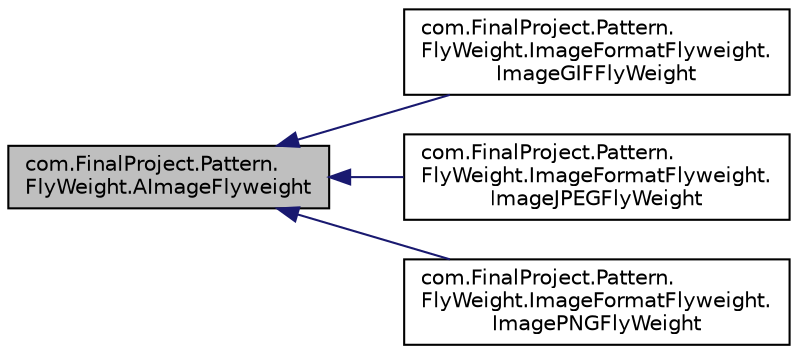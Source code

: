 digraph "com.FinalProject.Pattern.FlyWeight.AImageFlyweight"
{
 // LATEX_PDF_SIZE
  edge [fontname="Helvetica",fontsize="10",labelfontname="Helvetica",labelfontsize="10"];
  node [fontname="Helvetica",fontsize="10",shape=record];
  rankdir="LR";
  Node1 [label="com.FinalProject.Pattern.\lFlyWeight.AImageFlyweight",height=0.2,width=0.4,color="black", fillcolor="grey75", style="filled", fontcolor="black",tooltip=" "];
  Node1 -> Node2 [dir="back",color="midnightblue",fontsize="10",style="solid",fontname="Helvetica"];
  Node2 [label="com.FinalProject.Pattern.\lFlyWeight.ImageFormatFlyweight.\lImageGIFFlyWeight",height=0.2,width=0.4,color="black", fillcolor="white", style="filled",URL="$classcom_1_1FinalProject_1_1Pattern_1_1FlyWeight_1_1ImageFormatFlyweight_1_1ImageGIFFlyWeight.html",tooltip=" "];
  Node1 -> Node3 [dir="back",color="midnightblue",fontsize="10",style="solid",fontname="Helvetica"];
  Node3 [label="com.FinalProject.Pattern.\lFlyWeight.ImageFormatFlyweight.\lImageJPEGFlyWeight",height=0.2,width=0.4,color="black", fillcolor="white", style="filled",URL="$classcom_1_1FinalProject_1_1Pattern_1_1FlyWeight_1_1ImageFormatFlyweight_1_1ImageJPEGFlyWeight.html",tooltip=" "];
  Node1 -> Node4 [dir="back",color="midnightblue",fontsize="10",style="solid",fontname="Helvetica"];
  Node4 [label="com.FinalProject.Pattern.\lFlyWeight.ImageFormatFlyweight.\lImagePNGFlyWeight",height=0.2,width=0.4,color="black", fillcolor="white", style="filled",URL="$classcom_1_1FinalProject_1_1Pattern_1_1FlyWeight_1_1ImageFormatFlyweight_1_1ImagePNGFlyWeight.html",tooltip=" "];
}
